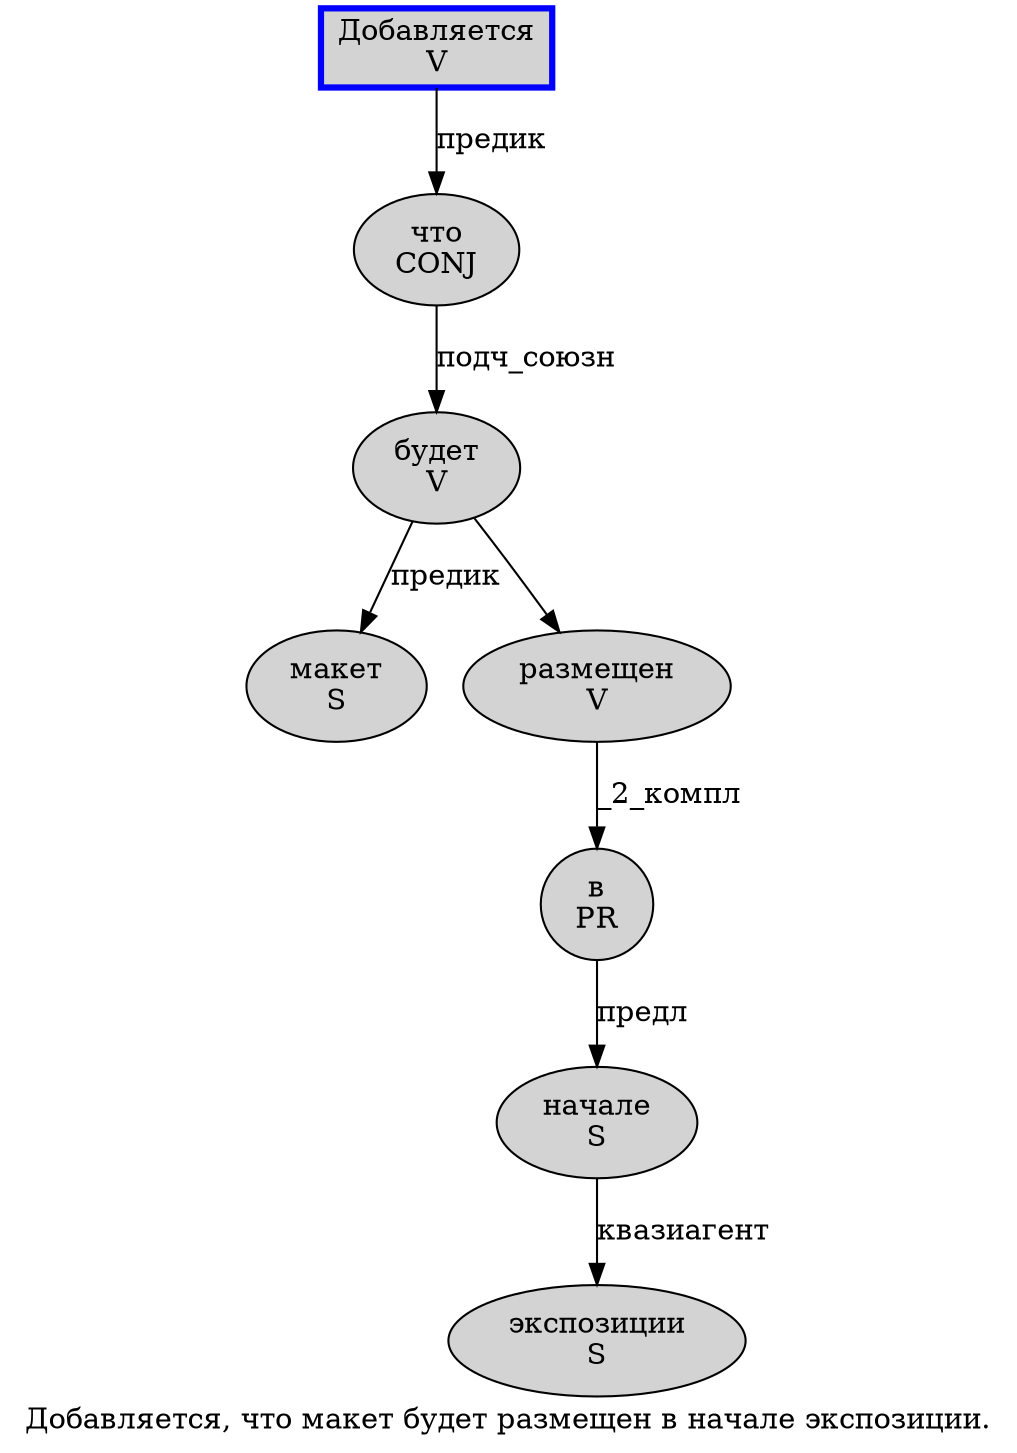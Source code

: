digraph SENTENCE_692 {
	graph [label="Добавляется, что макет будет размещен в начале экспозиции."]
	node [style=filled]
		0 [label="Добавляется
V" color=blue fillcolor=lightgray penwidth=3 shape=box]
		2 [label="что
CONJ" color="" fillcolor=lightgray penwidth=1 shape=ellipse]
		3 [label="макет
S" color="" fillcolor=lightgray penwidth=1 shape=ellipse]
		4 [label="будет
V" color="" fillcolor=lightgray penwidth=1 shape=ellipse]
		5 [label="размещен
V" color="" fillcolor=lightgray penwidth=1 shape=ellipse]
		6 [label="в
PR" color="" fillcolor=lightgray penwidth=1 shape=ellipse]
		7 [label="начале
S" color="" fillcolor=lightgray penwidth=1 shape=ellipse]
		8 [label="экспозиции
S" color="" fillcolor=lightgray penwidth=1 shape=ellipse]
			4 -> 3 [label="предик"]
			4 -> 5
			6 -> 7 [label="предл"]
			0 -> 2 [label="предик"]
			5 -> 6 [label="_2_компл"]
			7 -> 8 [label="квазиагент"]
			2 -> 4 [label="подч_союзн"]
}